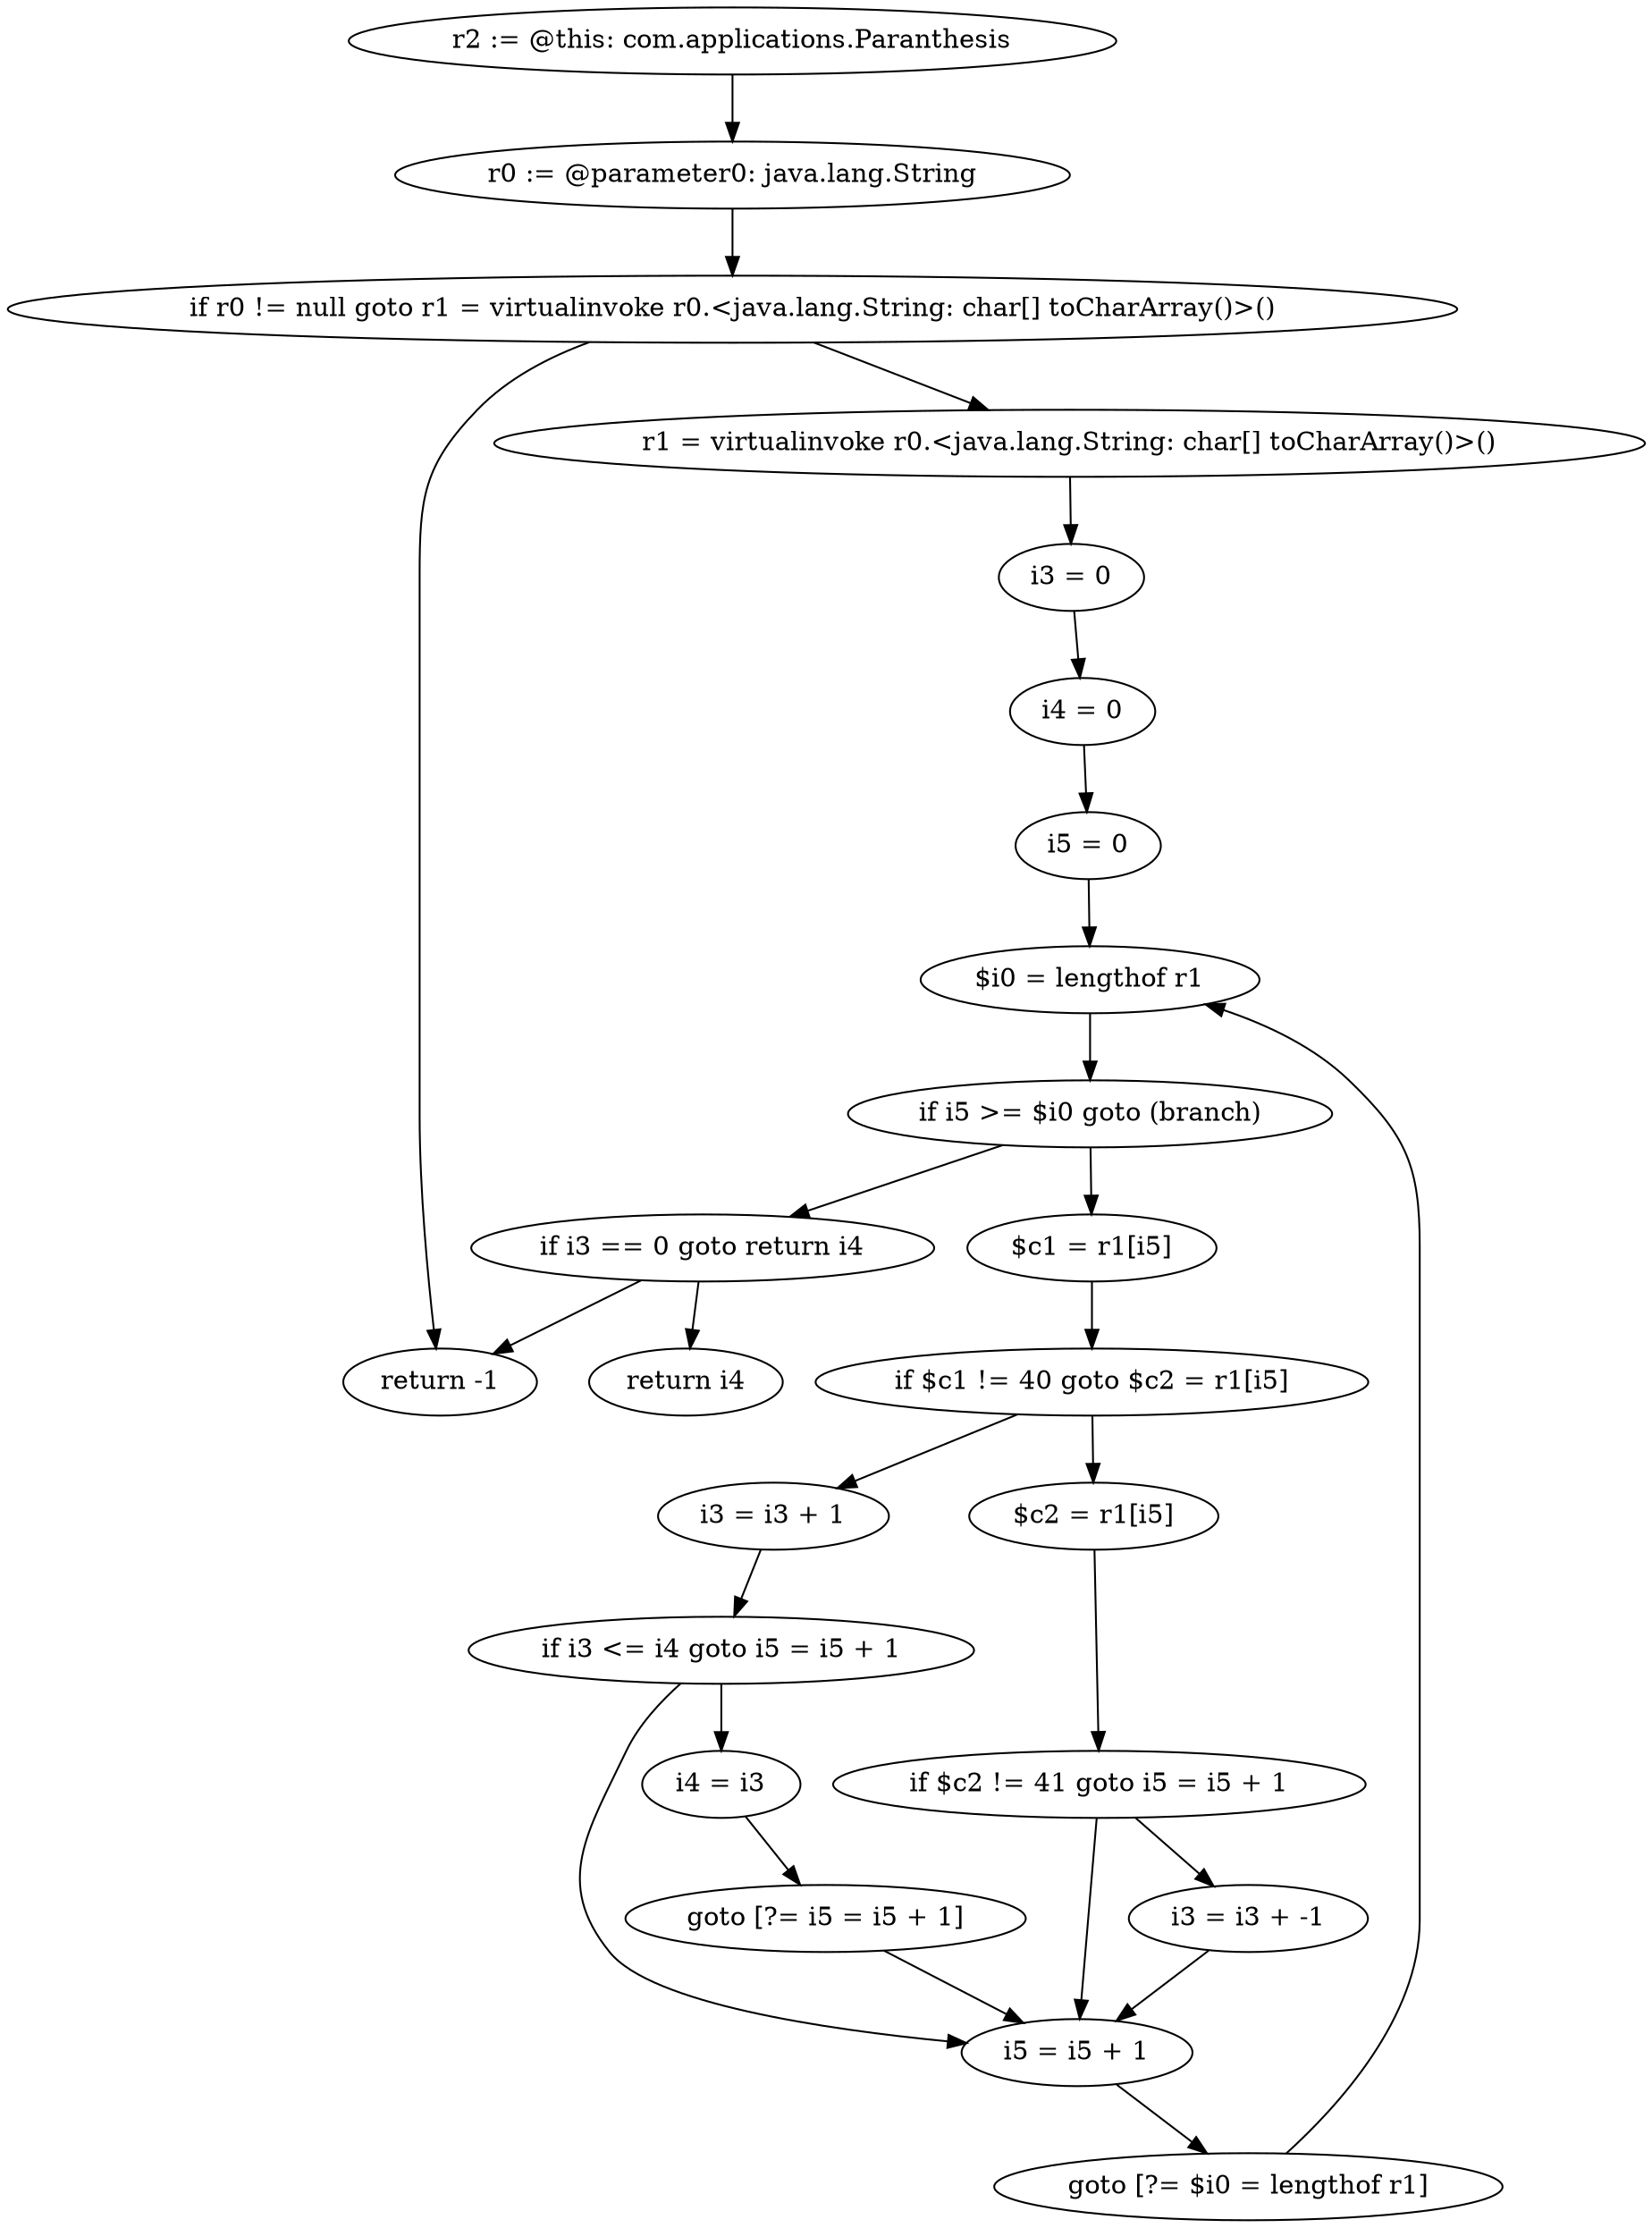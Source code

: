 digraph "unitGraph" {
    "r2 := @this: com.applications.Paranthesis"
    "r0 := @parameter0: java.lang.String"
    "if r0 != null goto r1 = virtualinvoke r0.<java.lang.String: char[] toCharArray()>()"
    "return -1"
    "r1 = virtualinvoke r0.<java.lang.String: char[] toCharArray()>()"
    "i3 = 0"
    "i4 = 0"
    "i5 = 0"
    "$i0 = lengthof r1"
    "if i5 >= $i0 goto (branch)"
    "$c1 = r1[i5]"
    "if $c1 != 40 goto $c2 = r1[i5]"
    "i3 = i3 + 1"
    "if i3 <= i4 goto i5 = i5 + 1"
    "i4 = i3"
    "goto [?= i5 = i5 + 1]"
    "$c2 = r1[i5]"
    "if $c2 != 41 goto i5 = i5 + 1"
    "i3 = i3 + -1"
    "i5 = i5 + 1"
    "goto [?= $i0 = lengthof r1]"
    "if i3 == 0 goto return i4"
    "return i4"
    "r2 := @this: com.applications.Paranthesis"->"r0 := @parameter0: java.lang.String";
    "r0 := @parameter0: java.lang.String"->"if r0 != null goto r1 = virtualinvoke r0.<java.lang.String: char[] toCharArray()>()";
    "if r0 != null goto r1 = virtualinvoke r0.<java.lang.String: char[] toCharArray()>()"->"return -1";
    "if r0 != null goto r1 = virtualinvoke r0.<java.lang.String: char[] toCharArray()>()"->"r1 = virtualinvoke r0.<java.lang.String: char[] toCharArray()>()";
    "r1 = virtualinvoke r0.<java.lang.String: char[] toCharArray()>()"->"i3 = 0";
    "i3 = 0"->"i4 = 0";
    "i4 = 0"->"i5 = 0";
    "i5 = 0"->"$i0 = lengthof r1";
    "$i0 = lengthof r1"->"if i5 >= $i0 goto (branch)";
    "if i5 >= $i0 goto (branch)"->"$c1 = r1[i5]";
    "if i5 >= $i0 goto (branch)"->"if i3 == 0 goto return i4";
    "$c1 = r1[i5]"->"if $c1 != 40 goto $c2 = r1[i5]";
    "if $c1 != 40 goto $c2 = r1[i5]"->"i3 = i3 + 1";
    "if $c1 != 40 goto $c2 = r1[i5]"->"$c2 = r1[i5]";
    "i3 = i3 + 1"->"if i3 <= i4 goto i5 = i5 + 1";
    "if i3 <= i4 goto i5 = i5 + 1"->"i4 = i3";
    "if i3 <= i4 goto i5 = i5 + 1"->"i5 = i5 + 1";
    "i4 = i3"->"goto [?= i5 = i5 + 1]";
    "goto [?= i5 = i5 + 1]"->"i5 = i5 + 1";
    "$c2 = r1[i5]"->"if $c2 != 41 goto i5 = i5 + 1";
    "if $c2 != 41 goto i5 = i5 + 1"->"i3 = i3 + -1";
    "if $c2 != 41 goto i5 = i5 + 1"->"i5 = i5 + 1";
    "i3 = i3 + -1"->"i5 = i5 + 1";
    "i5 = i5 + 1"->"goto [?= $i0 = lengthof r1]";
    "goto [?= $i0 = lengthof r1]"->"$i0 = lengthof r1";
    "if i3 == 0 goto return i4"->"return -1";
    "if i3 == 0 goto return i4"->"return i4";
}
